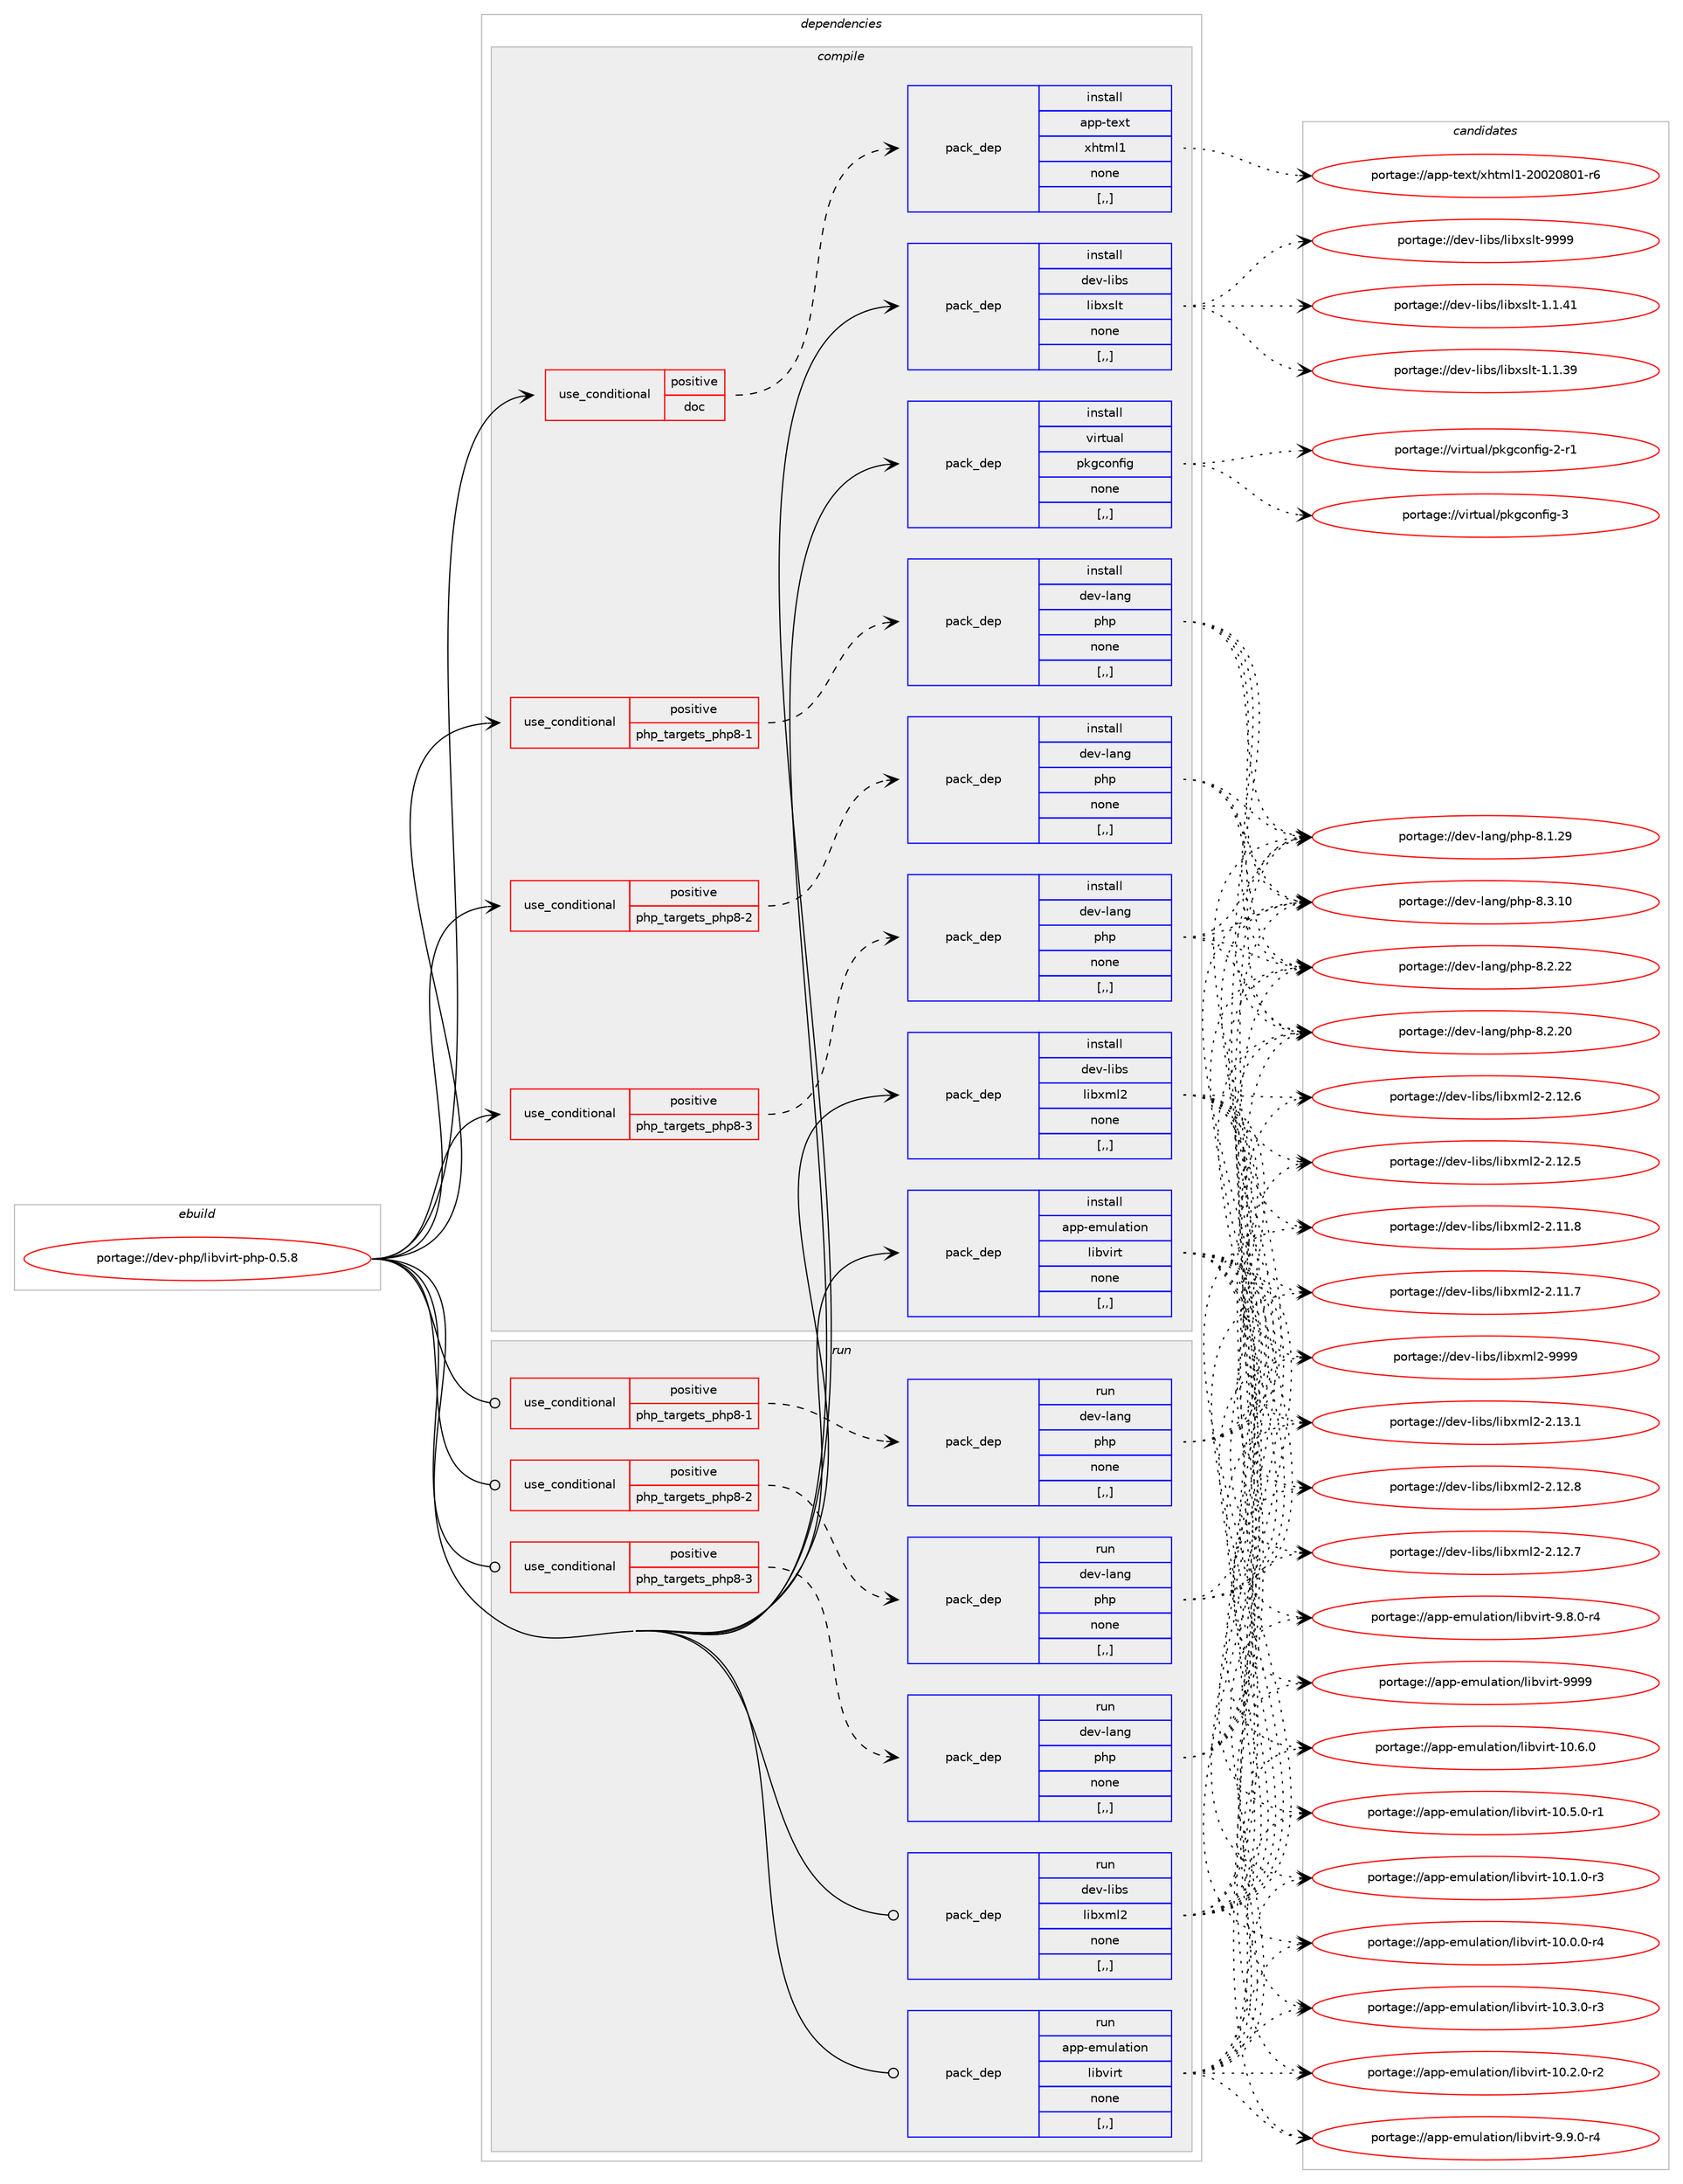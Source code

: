 digraph prolog {

# *************
# Graph options
# *************

newrank=true;
concentrate=true;
compound=true;
graph [rankdir=LR,fontname=Helvetica,fontsize=10,ranksep=1.5];#, ranksep=2.5, nodesep=0.2];
edge  [arrowhead=vee];
node  [fontname=Helvetica,fontsize=10];

# **********
# The ebuild
# **********

subgraph cluster_leftcol {
color=gray;
label=<<i>ebuild</i>>;
id [label="portage://dev-php/libvirt-php-0.5.8", color=red, width=4, href="../dev-php/libvirt-php-0.5.8.svg"];
}

# ****************
# The dependencies
# ****************

subgraph cluster_midcol {
color=gray;
label=<<i>dependencies</i>>;
subgraph cluster_compile {
fillcolor="#eeeeee";
style=filled;
label=<<i>compile</i>>;
subgraph cond160381 {
dependency634143 [label=<<TABLE BORDER="0" CELLBORDER="1" CELLSPACING="0" CELLPADDING="4"><TR><TD ROWSPAN="3" CELLPADDING="10">use_conditional</TD></TR><TR><TD>positive</TD></TR><TR><TD>doc</TD></TR></TABLE>>, shape=none, color=red];
subgraph pack468957 {
dependency634144 [label=<<TABLE BORDER="0" CELLBORDER="1" CELLSPACING="0" CELLPADDING="4" WIDTH="220"><TR><TD ROWSPAN="6" CELLPADDING="30">pack_dep</TD></TR><TR><TD WIDTH="110">install</TD></TR><TR><TD>app-text</TD></TR><TR><TD>xhtml1</TD></TR><TR><TD>none</TD></TR><TR><TD>[,,]</TD></TR></TABLE>>, shape=none, color=blue];
}
dependency634143:e -> dependency634144:w [weight=20,style="dashed",arrowhead="vee"];
}
id:e -> dependency634143:w [weight=20,style="solid",arrowhead="vee"];
subgraph cond160382 {
dependency634145 [label=<<TABLE BORDER="0" CELLBORDER="1" CELLSPACING="0" CELLPADDING="4"><TR><TD ROWSPAN="3" CELLPADDING="10">use_conditional</TD></TR><TR><TD>positive</TD></TR><TR><TD>php_targets_php8-1</TD></TR></TABLE>>, shape=none, color=red];
subgraph pack468958 {
dependency634146 [label=<<TABLE BORDER="0" CELLBORDER="1" CELLSPACING="0" CELLPADDING="4" WIDTH="220"><TR><TD ROWSPAN="6" CELLPADDING="30">pack_dep</TD></TR><TR><TD WIDTH="110">install</TD></TR><TR><TD>dev-lang</TD></TR><TR><TD>php</TD></TR><TR><TD>none</TD></TR><TR><TD>[,,]</TD></TR></TABLE>>, shape=none, color=blue];
}
dependency634145:e -> dependency634146:w [weight=20,style="dashed",arrowhead="vee"];
}
id:e -> dependency634145:w [weight=20,style="solid",arrowhead="vee"];
subgraph cond160383 {
dependency634147 [label=<<TABLE BORDER="0" CELLBORDER="1" CELLSPACING="0" CELLPADDING="4"><TR><TD ROWSPAN="3" CELLPADDING="10">use_conditional</TD></TR><TR><TD>positive</TD></TR><TR><TD>php_targets_php8-2</TD></TR></TABLE>>, shape=none, color=red];
subgraph pack468959 {
dependency634148 [label=<<TABLE BORDER="0" CELLBORDER="1" CELLSPACING="0" CELLPADDING="4" WIDTH="220"><TR><TD ROWSPAN="6" CELLPADDING="30">pack_dep</TD></TR><TR><TD WIDTH="110">install</TD></TR><TR><TD>dev-lang</TD></TR><TR><TD>php</TD></TR><TR><TD>none</TD></TR><TR><TD>[,,]</TD></TR></TABLE>>, shape=none, color=blue];
}
dependency634147:e -> dependency634148:w [weight=20,style="dashed",arrowhead="vee"];
}
id:e -> dependency634147:w [weight=20,style="solid",arrowhead="vee"];
subgraph cond160384 {
dependency634149 [label=<<TABLE BORDER="0" CELLBORDER="1" CELLSPACING="0" CELLPADDING="4"><TR><TD ROWSPAN="3" CELLPADDING="10">use_conditional</TD></TR><TR><TD>positive</TD></TR><TR><TD>php_targets_php8-3</TD></TR></TABLE>>, shape=none, color=red];
subgraph pack468960 {
dependency634150 [label=<<TABLE BORDER="0" CELLBORDER="1" CELLSPACING="0" CELLPADDING="4" WIDTH="220"><TR><TD ROWSPAN="6" CELLPADDING="30">pack_dep</TD></TR><TR><TD WIDTH="110">install</TD></TR><TR><TD>dev-lang</TD></TR><TR><TD>php</TD></TR><TR><TD>none</TD></TR><TR><TD>[,,]</TD></TR></TABLE>>, shape=none, color=blue];
}
dependency634149:e -> dependency634150:w [weight=20,style="dashed",arrowhead="vee"];
}
id:e -> dependency634149:w [weight=20,style="solid",arrowhead="vee"];
subgraph pack468961 {
dependency634151 [label=<<TABLE BORDER="0" CELLBORDER="1" CELLSPACING="0" CELLPADDING="4" WIDTH="220"><TR><TD ROWSPAN="6" CELLPADDING="30">pack_dep</TD></TR><TR><TD WIDTH="110">install</TD></TR><TR><TD>app-emulation</TD></TR><TR><TD>libvirt</TD></TR><TR><TD>none</TD></TR><TR><TD>[,,]</TD></TR></TABLE>>, shape=none, color=blue];
}
id:e -> dependency634151:w [weight=20,style="solid",arrowhead="vee"];
subgraph pack468962 {
dependency634152 [label=<<TABLE BORDER="0" CELLBORDER="1" CELLSPACING="0" CELLPADDING="4" WIDTH="220"><TR><TD ROWSPAN="6" CELLPADDING="30">pack_dep</TD></TR><TR><TD WIDTH="110">install</TD></TR><TR><TD>dev-libs</TD></TR><TR><TD>libxml2</TD></TR><TR><TD>none</TD></TR><TR><TD>[,,]</TD></TR></TABLE>>, shape=none, color=blue];
}
id:e -> dependency634152:w [weight=20,style="solid",arrowhead="vee"];
subgraph pack468963 {
dependency634153 [label=<<TABLE BORDER="0" CELLBORDER="1" CELLSPACING="0" CELLPADDING="4" WIDTH="220"><TR><TD ROWSPAN="6" CELLPADDING="30">pack_dep</TD></TR><TR><TD WIDTH="110">install</TD></TR><TR><TD>dev-libs</TD></TR><TR><TD>libxslt</TD></TR><TR><TD>none</TD></TR><TR><TD>[,,]</TD></TR></TABLE>>, shape=none, color=blue];
}
id:e -> dependency634153:w [weight=20,style="solid",arrowhead="vee"];
subgraph pack468964 {
dependency634154 [label=<<TABLE BORDER="0" CELLBORDER="1" CELLSPACING="0" CELLPADDING="4" WIDTH="220"><TR><TD ROWSPAN="6" CELLPADDING="30">pack_dep</TD></TR><TR><TD WIDTH="110">install</TD></TR><TR><TD>virtual</TD></TR><TR><TD>pkgconfig</TD></TR><TR><TD>none</TD></TR><TR><TD>[,,]</TD></TR></TABLE>>, shape=none, color=blue];
}
id:e -> dependency634154:w [weight=20,style="solid",arrowhead="vee"];
}
subgraph cluster_compileandrun {
fillcolor="#eeeeee";
style=filled;
label=<<i>compile and run</i>>;
}
subgraph cluster_run {
fillcolor="#eeeeee";
style=filled;
label=<<i>run</i>>;
subgraph cond160385 {
dependency634155 [label=<<TABLE BORDER="0" CELLBORDER="1" CELLSPACING="0" CELLPADDING="4"><TR><TD ROWSPAN="3" CELLPADDING="10">use_conditional</TD></TR><TR><TD>positive</TD></TR><TR><TD>php_targets_php8-1</TD></TR></TABLE>>, shape=none, color=red];
subgraph pack468965 {
dependency634156 [label=<<TABLE BORDER="0" CELLBORDER="1" CELLSPACING="0" CELLPADDING="4" WIDTH="220"><TR><TD ROWSPAN="6" CELLPADDING="30">pack_dep</TD></TR><TR><TD WIDTH="110">run</TD></TR><TR><TD>dev-lang</TD></TR><TR><TD>php</TD></TR><TR><TD>none</TD></TR><TR><TD>[,,]</TD></TR></TABLE>>, shape=none, color=blue];
}
dependency634155:e -> dependency634156:w [weight=20,style="dashed",arrowhead="vee"];
}
id:e -> dependency634155:w [weight=20,style="solid",arrowhead="odot"];
subgraph cond160386 {
dependency634157 [label=<<TABLE BORDER="0" CELLBORDER="1" CELLSPACING="0" CELLPADDING="4"><TR><TD ROWSPAN="3" CELLPADDING="10">use_conditional</TD></TR><TR><TD>positive</TD></TR><TR><TD>php_targets_php8-2</TD></TR></TABLE>>, shape=none, color=red];
subgraph pack468966 {
dependency634158 [label=<<TABLE BORDER="0" CELLBORDER="1" CELLSPACING="0" CELLPADDING="4" WIDTH="220"><TR><TD ROWSPAN="6" CELLPADDING="30">pack_dep</TD></TR><TR><TD WIDTH="110">run</TD></TR><TR><TD>dev-lang</TD></TR><TR><TD>php</TD></TR><TR><TD>none</TD></TR><TR><TD>[,,]</TD></TR></TABLE>>, shape=none, color=blue];
}
dependency634157:e -> dependency634158:w [weight=20,style="dashed",arrowhead="vee"];
}
id:e -> dependency634157:w [weight=20,style="solid",arrowhead="odot"];
subgraph cond160387 {
dependency634159 [label=<<TABLE BORDER="0" CELLBORDER="1" CELLSPACING="0" CELLPADDING="4"><TR><TD ROWSPAN="3" CELLPADDING="10">use_conditional</TD></TR><TR><TD>positive</TD></TR><TR><TD>php_targets_php8-3</TD></TR></TABLE>>, shape=none, color=red];
subgraph pack468967 {
dependency634160 [label=<<TABLE BORDER="0" CELLBORDER="1" CELLSPACING="0" CELLPADDING="4" WIDTH="220"><TR><TD ROWSPAN="6" CELLPADDING="30">pack_dep</TD></TR><TR><TD WIDTH="110">run</TD></TR><TR><TD>dev-lang</TD></TR><TR><TD>php</TD></TR><TR><TD>none</TD></TR><TR><TD>[,,]</TD></TR></TABLE>>, shape=none, color=blue];
}
dependency634159:e -> dependency634160:w [weight=20,style="dashed",arrowhead="vee"];
}
id:e -> dependency634159:w [weight=20,style="solid",arrowhead="odot"];
subgraph pack468968 {
dependency634161 [label=<<TABLE BORDER="0" CELLBORDER="1" CELLSPACING="0" CELLPADDING="4" WIDTH="220"><TR><TD ROWSPAN="6" CELLPADDING="30">pack_dep</TD></TR><TR><TD WIDTH="110">run</TD></TR><TR><TD>app-emulation</TD></TR><TR><TD>libvirt</TD></TR><TR><TD>none</TD></TR><TR><TD>[,,]</TD></TR></TABLE>>, shape=none, color=blue];
}
id:e -> dependency634161:w [weight=20,style="solid",arrowhead="odot"];
subgraph pack468969 {
dependency634162 [label=<<TABLE BORDER="0" CELLBORDER="1" CELLSPACING="0" CELLPADDING="4" WIDTH="220"><TR><TD ROWSPAN="6" CELLPADDING="30">pack_dep</TD></TR><TR><TD WIDTH="110">run</TD></TR><TR><TD>dev-libs</TD></TR><TR><TD>libxml2</TD></TR><TR><TD>none</TD></TR><TR><TD>[,,]</TD></TR></TABLE>>, shape=none, color=blue];
}
id:e -> dependency634162:w [weight=20,style="solid",arrowhead="odot"];
}
}

# **************
# The candidates
# **************

subgraph cluster_choices {
rank=same;
color=gray;
label=<<i>candidates</i>>;

subgraph choice468957 {
color=black;
nodesep=1;
choice971121124511610112011647120104116109108494550484850485648494511454 [label="portage://app-text/xhtml1-20020801-r6", color=red, width=4,href="../app-text/xhtml1-20020801-r6.svg"];
dependency634144:e -> choice971121124511610112011647120104116109108494550484850485648494511454:w [style=dotted,weight="100"];
}
subgraph choice468958 {
color=black;
nodesep=1;
choice10010111845108971101034711210411245564651464948 [label="portage://dev-lang/php-8.3.10", color=red, width=4,href="../dev-lang/php-8.3.10.svg"];
choice10010111845108971101034711210411245564650465050 [label="portage://dev-lang/php-8.2.22", color=red, width=4,href="../dev-lang/php-8.2.22.svg"];
choice10010111845108971101034711210411245564650465048 [label="portage://dev-lang/php-8.2.20", color=red, width=4,href="../dev-lang/php-8.2.20.svg"];
choice10010111845108971101034711210411245564649465057 [label="portage://dev-lang/php-8.1.29", color=red, width=4,href="../dev-lang/php-8.1.29.svg"];
dependency634146:e -> choice10010111845108971101034711210411245564651464948:w [style=dotted,weight="100"];
dependency634146:e -> choice10010111845108971101034711210411245564650465050:w [style=dotted,weight="100"];
dependency634146:e -> choice10010111845108971101034711210411245564650465048:w [style=dotted,weight="100"];
dependency634146:e -> choice10010111845108971101034711210411245564649465057:w [style=dotted,weight="100"];
}
subgraph choice468959 {
color=black;
nodesep=1;
choice10010111845108971101034711210411245564651464948 [label="portage://dev-lang/php-8.3.10", color=red, width=4,href="../dev-lang/php-8.3.10.svg"];
choice10010111845108971101034711210411245564650465050 [label="portage://dev-lang/php-8.2.22", color=red, width=4,href="../dev-lang/php-8.2.22.svg"];
choice10010111845108971101034711210411245564650465048 [label="portage://dev-lang/php-8.2.20", color=red, width=4,href="../dev-lang/php-8.2.20.svg"];
choice10010111845108971101034711210411245564649465057 [label="portage://dev-lang/php-8.1.29", color=red, width=4,href="../dev-lang/php-8.1.29.svg"];
dependency634148:e -> choice10010111845108971101034711210411245564651464948:w [style=dotted,weight="100"];
dependency634148:e -> choice10010111845108971101034711210411245564650465050:w [style=dotted,weight="100"];
dependency634148:e -> choice10010111845108971101034711210411245564650465048:w [style=dotted,weight="100"];
dependency634148:e -> choice10010111845108971101034711210411245564649465057:w [style=dotted,weight="100"];
}
subgraph choice468960 {
color=black;
nodesep=1;
choice10010111845108971101034711210411245564651464948 [label="portage://dev-lang/php-8.3.10", color=red, width=4,href="../dev-lang/php-8.3.10.svg"];
choice10010111845108971101034711210411245564650465050 [label="portage://dev-lang/php-8.2.22", color=red, width=4,href="../dev-lang/php-8.2.22.svg"];
choice10010111845108971101034711210411245564650465048 [label="portage://dev-lang/php-8.2.20", color=red, width=4,href="../dev-lang/php-8.2.20.svg"];
choice10010111845108971101034711210411245564649465057 [label="portage://dev-lang/php-8.1.29", color=red, width=4,href="../dev-lang/php-8.1.29.svg"];
dependency634150:e -> choice10010111845108971101034711210411245564651464948:w [style=dotted,weight="100"];
dependency634150:e -> choice10010111845108971101034711210411245564650465050:w [style=dotted,weight="100"];
dependency634150:e -> choice10010111845108971101034711210411245564650465048:w [style=dotted,weight="100"];
dependency634150:e -> choice10010111845108971101034711210411245564649465057:w [style=dotted,weight="100"];
}
subgraph choice468961 {
color=black;
nodesep=1;
choice97112112451011091171089711610511111047108105981181051141164557575757 [label="portage://app-emulation/libvirt-9999", color=red, width=4,href="../app-emulation/libvirt-9999.svg"];
choice971121124510110911710897116105111110471081059811810511411645494846544648 [label="portage://app-emulation/libvirt-10.6.0", color=red, width=4,href="../app-emulation/libvirt-10.6.0.svg"];
choice9711211245101109117108971161051111104710810598118105114116454948465346484511449 [label="portage://app-emulation/libvirt-10.5.0-r1", color=red, width=4,href="../app-emulation/libvirt-10.5.0-r1.svg"];
choice9711211245101109117108971161051111104710810598118105114116454948465146484511451 [label="portage://app-emulation/libvirt-10.3.0-r3", color=red, width=4,href="../app-emulation/libvirt-10.3.0-r3.svg"];
choice9711211245101109117108971161051111104710810598118105114116454948465046484511450 [label="portage://app-emulation/libvirt-10.2.0-r2", color=red, width=4,href="../app-emulation/libvirt-10.2.0-r2.svg"];
choice9711211245101109117108971161051111104710810598118105114116454948464946484511451 [label="portage://app-emulation/libvirt-10.1.0-r3", color=red, width=4,href="../app-emulation/libvirt-10.1.0-r3.svg"];
choice9711211245101109117108971161051111104710810598118105114116454948464846484511452 [label="portage://app-emulation/libvirt-10.0.0-r4", color=red, width=4,href="../app-emulation/libvirt-10.0.0-r4.svg"];
choice97112112451011091171089711610511111047108105981181051141164557465746484511452 [label="portage://app-emulation/libvirt-9.9.0-r4", color=red, width=4,href="../app-emulation/libvirt-9.9.0-r4.svg"];
choice97112112451011091171089711610511111047108105981181051141164557465646484511452 [label="portage://app-emulation/libvirt-9.8.0-r4", color=red, width=4,href="../app-emulation/libvirt-9.8.0-r4.svg"];
dependency634151:e -> choice97112112451011091171089711610511111047108105981181051141164557575757:w [style=dotted,weight="100"];
dependency634151:e -> choice971121124510110911710897116105111110471081059811810511411645494846544648:w [style=dotted,weight="100"];
dependency634151:e -> choice9711211245101109117108971161051111104710810598118105114116454948465346484511449:w [style=dotted,weight="100"];
dependency634151:e -> choice9711211245101109117108971161051111104710810598118105114116454948465146484511451:w [style=dotted,weight="100"];
dependency634151:e -> choice9711211245101109117108971161051111104710810598118105114116454948465046484511450:w [style=dotted,weight="100"];
dependency634151:e -> choice9711211245101109117108971161051111104710810598118105114116454948464946484511451:w [style=dotted,weight="100"];
dependency634151:e -> choice9711211245101109117108971161051111104710810598118105114116454948464846484511452:w [style=dotted,weight="100"];
dependency634151:e -> choice97112112451011091171089711610511111047108105981181051141164557465746484511452:w [style=dotted,weight="100"];
dependency634151:e -> choice97112112451011091171089711610511111047108105981181051141164557465646484511452:w [style=dotted,weight="100"];
}
subgraph choice468962 {
color=black;
nodesep=1;
choice10010111845108105981154710810598120109108504557575757 [label="portage://dev-libs/libxml2-9999", color=red, width=4,href="../dev-libs/libxml2-9999.svg"];
choice100101118451081059811547108105981201091085045504649514649 [label="portage://dev-libs/libxml2-2.13.1", color=red, width=4,href="../dev-libs/libxml2-2.13.1.svg"];
choice100101118451081059811547108105981201091085045504649504656 [label="portage://dev-libs/libxml2-2.12.8", color=red, width=4,href="../dev-libs/libxml2-2.12.8.svg"];
choice100101118451081059811547108105981201091085045504649504655 [label="portage://dev-libs/libxml2-2.12.7", color=red, width=4,href="../dev-libs/libxml2-2.12.7.svg"];
choice100101118451081059811547108105981201091085045504649504654 [label="portage://dev-libs/libxml2-2.12.6", color=red, width=4,href="../dev-libs/libxml2-2.12.6.svg"];
choice100101118451081059811547108105981201091085045504649504653 [label="portage://dev-libs/libxml2-2.12.5", color=red, width=4,href="../dev-libs/libxml2-2.12.5.svg"];
choice100101118451081059811547108105981201091085045504649494656 [label="portage://dev-libs/libxml2-2.11.8", color=red, width=4,href="../dev-libs/libxml2-2.11.8.svg"];
choice100101118451081059811547108105981201091085045504649494655 [label="portage://dev-libs/libxml2-2.11.7", color=red, width=4,href="../dev-libs/libxml2-2.11.7.svg"];
dependency634152:e -> choice10010111845108105981154710810598120109108504557575757:w [style=dotted,weight="100"];
dependency634152:e -> choice100101118451081059811547108105981201091085045504649514649:w [style=dotted,weight="100"];
dependency634152:e -> choice100101118451081059811547108105981201091085045504649504656:w [style=dotted,weight="100"];
dependency634152:e -> choice100101118451081059811547108105981201091085045504649504655:w [style=dotted,weight="100"];
dependency634152:e -> choice100101118451081059811547108105981201091085045504649504654:w [style=dotted,weight="100"];
dependency634152:e -> choice100101118451081059811547108105981201091085045504649504653:w [style=dotted,weight="100"];
dependency634152:e -> choice100101118451081059811547108105981201091085045504649494656:w [style=dotted,weight="100"];
dependency634152:e -> choice100101118451081059811547108105981201091085045504649494655:w [style=dotted,weight="100"];
}
subgraph choice468963 {
color=black;
nodesep=1;
choice100101118451081059811547108105981201151081164557575757 [label="portage://dev-libs/libxslt-9999", color=red, width=4,href="../dev-libs/libxslt-9999.svg"];
choice1001011184510810598115471081059812011510811645494649465249 [label="portage://dev-libs/libxslt-1.1.41", color=red, width=4,href="../dev-libs/libxslt-1.1.41.svg"];
choice1001011184510810598115471081059812011510811645494649465157 [label="portage://dev-libs/libxslt-1.1.39", color=red, width=4,href="../dev-libs/libxslt-1.1.39.svg"];
dependency634153:e -> choice100101118451081059811547108105981201151081164557575757:w [style=dotted,weight="100"];
dependency634153:e -> choice1001011184510810598115471081059812011510811645494649465249:w [style=dotted,weight="100"];
dependency634153:e -> choice1001011184510810598115471081059812011510811645494649465157:w [style=dotted,weight="100"];
}
subgraph choice468964 {
color=black;
nodesep=1;
choice1181051141161179710847112107103991111101021051034551 [label="portage://virtual/pkgconfig-3", color=red, width=4,href="../virtual/pkgconfig-3.svg"];
choice11810511411611797108471121071039911111010210510345504511449 [label="portage://virtual/pkgconfig-2-r1", color=red, width=4,href="../virtual/pkgconfig-2-r1.svg"];
dependency634154:e -> choice1181051141161179710847112107103991111101021051034551:w [style=dotted,weight="100"];
dependency634154:e -> choice11810511411611797108471121071039911111010210510345504511449:w [style=dotted,weight="100"];
}
subgraph choice468965 {
color=black;
nodesep=1;
choice10010111845108971101034711210411245564651464948 [label="portage://dev-lang/php-8.3.10", color=red, width=4,href="../dev-lang/php-8.3.10.svg"];
choice10010111845108971101034711210411245564650465050 [label="portage://dev-lang/php-8.2.22", color=red, width=4,href="../dev-lang/php-8.2.22.svg"];
choice10010111845108971101034711210411245564650465048 [label="portage://dev-lang/php-8.2.20", color=red, width=4,href="../dev-lang/php-8.2.20.svg"];
choice10010111845108971101034711210411245564649465057 [label="portage://dev-lang/php-8.1.29", color=red, width=4,href="../dev-lang/php-8.1.29.svg"];
dependency634156:e -> choice10010111845108971101034711210411245564651464948:w [style=dotted,weight="100"];
dependency634156:e -> choice10010111845108971101034711210411245564650465050:w [style=dotted,weight="100"];
dependency634156:e -> choice10010111845108971101034711210411245564650465048:w [style=dotted,weight="100"];
dependency634156:e -> choice10010111845108971101034711210411245564649465057:w [style=dotted,weight="100"];
}
subgraph choice468966 {
color=black;
nodesep=1;
choice10010111845108971101034711210411245564651464948 [label="portage://dev-lang/php-8.3.10", color=red, width=4,href="../dev-lang/php-8.3.10.svg"];
choice10010111845108971101034711210411245564650465050 [label="portage://dev-lang/php-8.2.22", color=red, width=4,href="../dev-lang/php-8.2.22.svg"];
choice10010111845108971101034711210411245564650465048 [label="portage://dev-lang/php-8.2.20", color=red, width=4,href="../dev-lang/php-8.2.20.svg"];
choice10010111845108971101034711210411245564649465057 [label="portage://dev-lang/php-8.1.29", color=red, width=4,href="../dev-lang/php-8.1.29.svg"];
dependency634158:e -> choice10010111845108971101034711210411245564651464948:w [style=dotted,weight="100"];
dependency634158:e -> choice10010111845108971101034711210411245564650465050:w [style=dotted,weight="100"];
dependency634158:e -> choice10010111845108971101034711210411245564650465048:w [style=dotted,weight="100"];
dependency634158:e -> choice10010111845108971101034711210411245564649465057:w [style=dotted,weight="100"];
}
subgraph choice468967 {
color=black;
nodesep=1;
choice10010111845108971101034711210411245564651464948 [label="portage://dev-lang/php-8.3.10", color=red, width=4,href="../dev-lang/php-8.3.10.svg"];
choice10010111845108971101034711210411245564650465050 [label="portage://dev-lang/php-8.2.22", color=red, width=4,href="../dev-lang/php-8.2.22.svg"];
choice10010111845108971101034711210411245564650465048 [label="portage://dev-lang/php-8.2.20", color=red, width=4,href="../dev-lang/php-8.2.20.svg"];
choice10010111845108971101034711210411245564649465057 [label="portage://dev-lang/php-8.1.29", color=red, width=4,href="../dev-lang/php-8.1.29.svg"];
dependency634160:e -> choice10010111845108971101034711210411245564651464948:w [style=dotted,weight="100"];
dependency634160:e -> choice10010111845108971101034711210411245564650465050:w [style=dotted,weight="100"];
dependency634160:e -> choice10010111845108971101034711210411245564650465048:w [style=dotted,weight="100"];
dependency634160:e -> choice10010111845108971101034711210411245564649465057:w [style=dotted,weight="100"];
}
subgraph choice468968 {
color=black;
nodesep=1;
choice97112112451011091171089711610511111047108105981181051141164557575757 [label="portage://app-emulation/libvirt-9999", color=red, width=4,href="../app-emulation/libvirt-9999.svg"];
choice971121124510110911710897116105111110471081059811810511411645494846544648 [label="portage://app-emulation/libvirt-10.6.0", color=red, width=4,href="../app-emulation/libvirt-10.6.0.svg"];
choice9711211245101109117108971161051111104710810598118105114116454948465346484511449 [label="portage://app-emulation/libvirt-10.5.0-r1", color=red, width=4,href="../app-emulation/libvirt-10.5.0-r1.svg"];
choice9711211245101109117108971161051111104710810598118105114116454948465146484511451 [label="portage://app-emulation/libvirt-10.3.0-r3", color=red, width=4,href="../app-emulation/libvirt-10.3.0-r3.svg"];
choice9711211245101109117108971161051111104710810598118105114116454948465046484511450 [label="portage://app-emulation/libvirt-10.2.0-r2", color=red, width=4,href="../app-emulation/libvirt-10.2.0-r2.svg"];
choice9711211245101109117108971161051111104710810598118105114116454948464946484511451 [label="portage://app-emulation/libvirt-10.1.0-r3", color=red, width=4,href="../app-emulation/libvirt-10.1.0-r3.svg"];
choice9711211245101109117108971161051111104710810598118105114116454948464846484511452 [label="portage://app-emulation/libvirt-10.0.0-r4", color=red, width=4,href="../app-emulation/libvirt-10.0.0-r4.svg"];
choice97112112451011091171089711610511111047108105981181051141164557465746484511452 [label="portage://app-emulation/libvirt-9.9.0-r4", color=red, width=4,href="../app-emulation/libvirt-9.9.0-r4.svg"];
choice97112112451011091171089711610511111047108105981181051141164557465646484511452 [label="portage://app-emulation/libvirt-9.8.0-r4", color=red, width=4,href="../app-emulation/libvirt-9.8.0-r4.svg"];
dependency634161:e -> choice97112112451011091171089711610511111047108105981181051141164557575757:w [style=dotted,weight="100"];
dependency634161:e -> choice971121124510110911710897116105111110471081059811810511411645494846544648:w [style=dotted,weight="100"];
dependency634161:e -> choice9711211245101109117108971161051111104710810598118105114116454948465346484511449:w [style=dotted,weight="100"];
dependency634161:e -> choice9711211245101109117108971161051111104710810598118105114116454948465146484511451:w [style=dotted,weight="100"];
dependency634161:e -> choice9711211245101109117108971161051111104710810598118105114116454948465046484511450:w [style=dotted,weight="100"];
dependency634161:e -> choice9711211245101109117108971161051111104710810598118105114116454948464946484511451:w [style=dotted,weight="100"];
dependency634161:e -> choice9711211245101109117108971161051111104710810598118105114116454948464846484511452:w [style=dotted,weight="100"];
dependency634161:e -> choice97112112451011091171089711610511111047108105981181051141164557465746484511452:w [style=dotted,weight="100"];
dependency634161:e -> choice97112112451011091171089711610511111047108105981181051141164557465646484511452:w [style=dotted,weight="100"];
}
subgraph choice468969 {
color=black;
nodesep=1;
choice10010111845108105981154710810598120109108504557575757 [label="portage://dev-libs/libxml2-9999", color=red, width=4,href="../dev-libs/libxml2-9999.svg"];
choice100101118451081059811547108105981201091085045504649514649 [label="portage://dev-libs/libxml2-2.13.1", color=red, width=4,href="../dev-libs/libxml2-2.13.1.svg"];
choice100101118451081059811547108105981201091085045504649504656 [label="portage://dev-libs/libxml2-2.12.8", color=red, width=4,href="../dev-libs/libxml2-2.12.8.svg"];
choice100101118451081059811547108105981201091085045504649504655 [label="portage://dev-libs/libxml2-2.12.7", color=red, width=4,href="../dev-libs/libxml2-2.12.7.svg"];
choice100101118451081059811547108105981201091085045504649504654 [label="portage://dev-libs/libxml2-2.12.6", color=red, width=4,href="../dev-libs/libxml2-2.12.6.svg"];
choice100101118451081059811547108105981201091085045504649504653 [label="portage://dev-libs/libxml2-2.12.5", color=red, width=4,href="../dev-libs/libxml2-2.12.5.svg"];
choice100101118451081059811547108105981201091085045504649494656 [label="portage://dev-libs/libxml2-2.11.8", color=red, width=4,href="../dev-libs/libxml2-2.11.8.svg"];
choice100101118451081059811547108105981201091085045504649494655 [label="portage://dev-libs/libxml2-2.11.7", color=red, width=4,href="../dev-libs/libxml2-2.11.7.svg"];
dependency634162:e -> choice10010111845108105981154710810598120109108504557575757:w [style=dotted,weight="100"];
dependency634162:e -> choice100101118451081059811547108105981201091085045504649514649:w [style=dotted,weight="100"];
dependency634162:e -> choice100101118451081059811547108105981201091085045504649504656:w [style=dotted,weight="100"];
dependency634162:e -> choice100101118451081059811547108105981201091085045504649504655:w [style=dotted,weight="100"];
dependency634162:e -> choice100101118451081059811547108105981201091085045504649504654:w [style=dotted,weight="100"];
dependency634162:e -> choice100101118451081059811547108105981201091085045504649504653:w [style=dotted,weight="100"];
dependency634162:e -> choice100101118451081059811547108105981201091085045504649494656:w [style=dotted,weight="100"];
dependency634162:e -> choice100101118451081059811547108105981201091085045504649494655:w [style=dotted,weight="100"];
}
}

}
